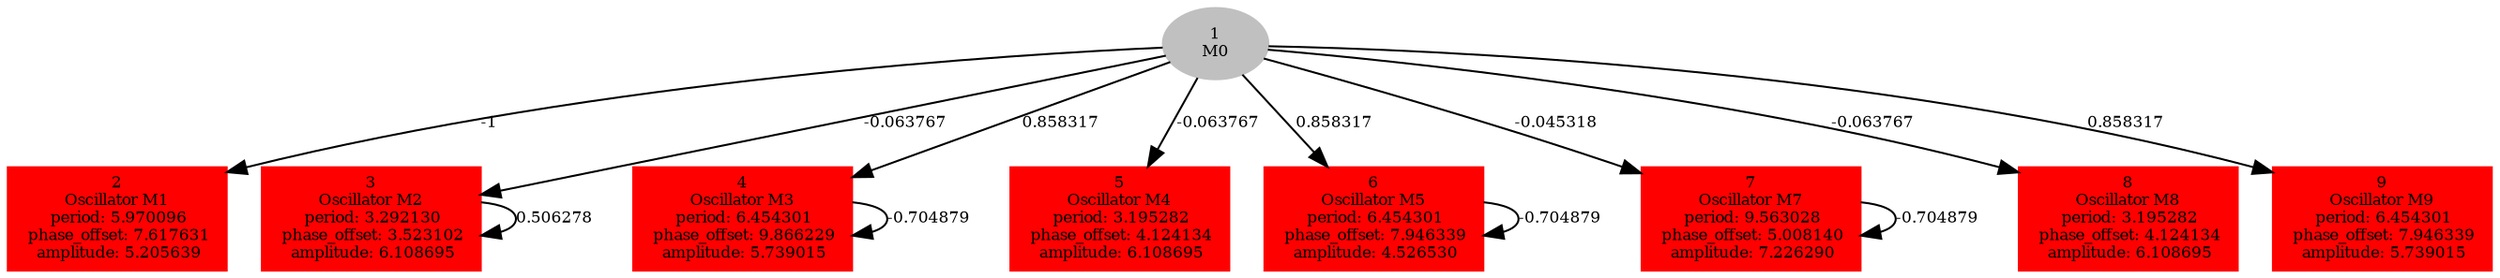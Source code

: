  digraph g{ forcelabels=true;
1[label=<1<BR/>M0>,color="grey",style=filled,fontsize=8];
2 [label=<2<BR />Oscillator M1<BR /> period: 5.970096<BR /> phase_offset: 7.617631<BR /> amplitude: 5.205639>, shape=box,color=red,style=filled,fontsize=8];3 [label=<3<BR />Oscillator M2<BR /> period: 3.292130<BR /> phase_offset: 3.523102<BR /> amplitude: 6.108695>, shape=box,color=red,style=filled,fontsize=8];4 [label=<4<BR />Oscillator M3<BR /> period: 6.454301<BR /> phase_offset: 9.866229<BR /> amplitude: 5.739015>, shape=box,color=red,style=filled,fontsize=8];5 [label=<5<BR />Oscillator M4<BR /> period: 3.195282<BR /> phase_offset: 4.124134<BR /> amplitude: 6.108695>, shape=box,color=red,style=filled,fontsize=8];6 [label=<6<BR />Oscillator M5<BR /> period: 6.454301<BR /> phase_offset: 7.946339<BR /> amplitude: 4.526530>, shape=box,color=red,style=filled,fontsize=8];7 [label=<7<BR />Oscillator M7<BR /> period: 9.563028<BR /> phase_offset: 5.008140<BR /> amplitude: 7.226290>, shape=box,color=red,style=filled,fontsize=8];8 [label=<8<BR />Oscillator M8<BR /> period: 3.195282<BR /> phase_offset: 4.124134<BR /> amplitude: 6.108695>, shape=box,color=red,style=filled,fontsize=8];9 [label=<9<BR />Oscillator M9<BR /> period: 6.454301<BR /> phase_offset: 7.946339<BR /> amplitude: 5.739015>, shape=box,color=red,style=filled,fontsize=8];1 -> 2[label="-1 ",fontsize="8"];
1 -> 3[label="-0.063767 ",fontsize="8"];
1 -> 4[label="0.858317 ",fontsize="8"];
1 -> 5[label="-0.063767 ",fontsize="8"];
1 -> 6[label="0.858317 ",fontsize="8"];
1 -> 7[label="-0.045318 ",fontsize="8"];
1 -> 8[label="-0.063767 ",fontsize="8"];
1 -> 9[label="0.858317 ",fontsize="8"];
3 -> 3[label="0.506278 ",fontsize="8"];
4 -> 4[label="-0.704879 ",fontsize="8"];
6 -> 6[label="-0.704879 ",fontsize="8"];
7 -> 7[label="-0.704879 ",fontsize="8"];
 }
